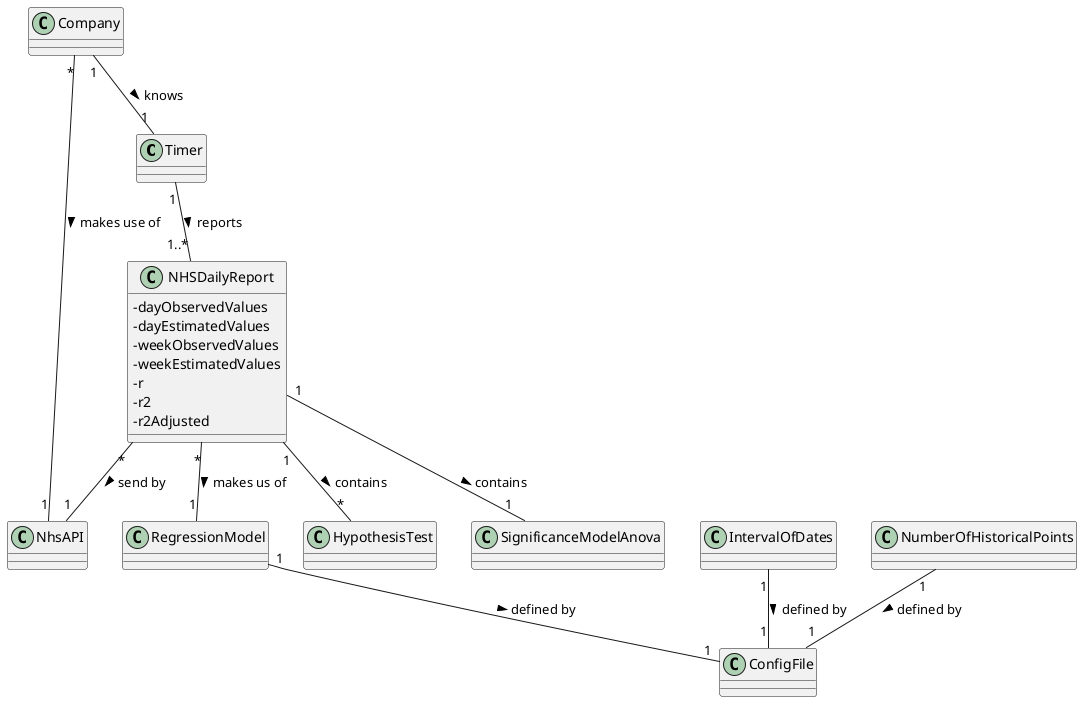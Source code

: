@startuml

skinparam classAttributeIconSize 0

class Timer {}
class NhsAPI{}
class NHSDailyReport {
- dayObservedValues
- dayEstimatedValues
- weekObservedValues
- weekEstimatedValues
- r
- r2
- r2Adjusted
}

class RegressionModel {}

class ConfigFile {}

'The interval of dates to fit the regression model
class IntervalOfDates {}

'Number of days and number of weeks
class NumberOfHistoricalPoints {}

'hypothesis tests for regression coefficients
class HypothesisTest {}

'significance model with Anova.
class SignificanceModelAnova {}

Timer "1" -- "1..*" NHSDailyReport : reports >
Company "1" -- "1" Timer : knows >
Company "*" - "1" NhsAPI : makes use of >
NHSDailyReport "*" -- "1" NhsAPI : send by >
NHSDailyReport "*" -- "1" RegressionModel : makes us of >
NHSDailyReport "1" -- "*" HypothesisTest : contains >
NHSDailyReport "1" -- "1" SignificanceModelAnova : contains >

'Apagar posteriormente
RegressionModel "1" -- "1" ConfigFile : defined by >
IntervalOfDates "1" -- "1" ConfigFile : defined by >
NumberOfHistoricalPoints "1" -- "1" ConfigFile : defined by >



@enduml